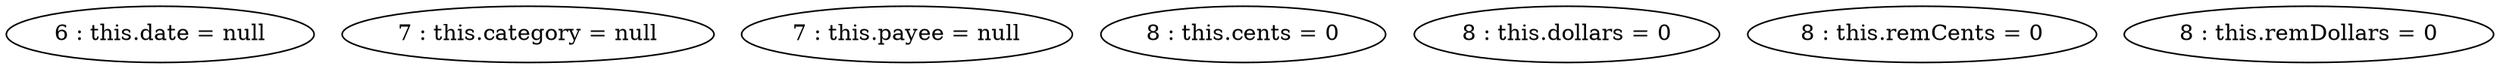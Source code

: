 digraph G {
"6 : this.date = null"
"7 : this.category = null"
"7 : this.payee = null"
"8 : this.cents = 0"
"8 : this.dollars = 0"
"8 : this.remCents = 0"
"8 : this.remDollars = 0"
}